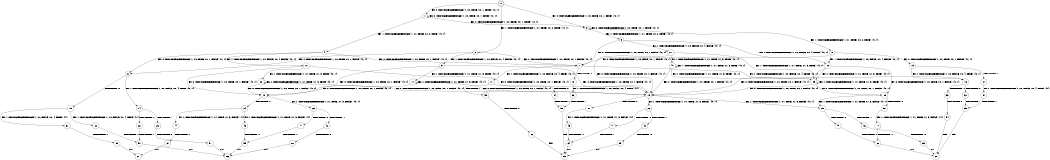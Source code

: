 digraph BCG {
size = "7, 10.5";
center = TRUE;
node [shape = circle];
0 [peripheries = 2];
0 -> 1 [label = "EX !0 !ATOMIC_EXCH_BRANCH (1, +0, TRUE, +0, 1, TRUE) !{0, 1}"];
0 -> 2 [label = "EX !1 !ATOMIC_EXCH_BRANCH (1, +1, TRUE, +0, 2, TRUE) !{0, 1}"];
0 -> 3 [label = "EX !0 !ATOMIC_EXCH_BRANCH (1, +0, TRUE, +0, 1, TRUE) !{0, 1}"];
1 -> 1 [label = "EX !0 !ATOMIC_EXCH_BRANCH (1, +0, TRUE, +0, 1, TRUE) !{0, 1}"];
1 -> 4 [label = "EX !1 !ATOMIC_EXCH_BRANCH (1, +1, TRUE, +0, 2, TRUE) !{0, 1}"];
1 -> 3 [label = "EX !0 !ATOMIC_EXCH_BRANCH (1, +0, TRUE, +0, 1, TRUE) !{0, 1}"];
2 -> 5 [label = "EX !1 !ATOMIC_EXCH_BRANCH (1, +0, FALSE, +0, 4, FALSE) !{0, 1}"];
2 -> 6 [label = "EX !0 !ATOMIC_EXCH_BRANCH (1, +0, TRUE, +0, 1, FALSE) !{0, 1}"];
2 -> 7 [label = "EX !0 !ATOMIC_EXCH_BRANCH (1, +0, TRUE, +0, 1, FALSE) !{0, 1}"];
3 -> 8 [label = "EX !1 !ATOMIC_EXCH_BRANCH (1, +1, TRUE, +0, 2, TRUE) !{0, 1}"];
3 -> 3 [label = "EX !0 !ATOMIC_EXCH_BRANCH (1, +0, TRUE, +0, 1, TRUE) !{0, 1}"];
3 -> 9 [label = "EX !1 !ATOMIC_EXCH_BRANCH (1, +1, TRUE, +0, 2, TRUE) !{0, 1}"];
4 -> 6 [label = "EX !0 !ATOMIC_EXCH_BRANCH (1, +0, TRUE, +0, 1, FALSE) !{0, 1}"];
4 -> 10 [label = "EX !1 !ATOMIC_EXCH_BRANCH (1, +0, FALSE, +0, 4, FALSE) !{0, 1}"];
4 -> 7 [label = "EX !0 !ATOMIC_EXCH_BRANCH (1, +0, TRUE, +0, 1, FALSE) !{0, 1}"];
5 -> 11 [label = "EX !1 !ATOMIC_EXCH_BRANCH (1, +1, TRUE, +1, 3, TRUE) !{0, 1}"];
5 -> 12 [label = "EX !0 !ATOMIC_EXCH_BRANCH (1, +0, TRUE, +0, 1, FALSE) !{0, 1}"];
5 -> 13 [label = "EX !0 !ATOMIC_EXCH_BRANCH (1, +0, TRUE, +0, 1, FALSE) !{0, 1}"];
6 -> 14 [label = "EX !1 !ATOMIC_EXCH_BRANCH (1, +0, FALSE, +0, 4, TRUE) !{0, 1}"];
6 -> 15 [label = "TERMINATE !0"];
7 -> 16 [label = "EX !1 !ATOMIC_EXCH_BRANCH (1, +0, FALSE, +0, 4, TRUE) !{0, 1}"];
7 -> 17 [label = "EX !1 !ATOMIC_EXCH_BRANCH (1, +0, FALSE, +0, 4, TRUE) !{0, 1}"];
7 -> 18 [label = "TERMINATE !0"];
8 -> 19 [label = "EX !0 !ATOMIC_EXCH_BRANCH (1, +0, TRUE, +0, 1, FALSE) !{0, 1}"];
8 -> 20 [label = "EX !1 !ATOMIC_EXCH_BRANCH (1, +0, FALSE, +0, 4, FALSE) !{0, 1}"];
8 -> 7 [label = "EX !0 !ATOMIC_EXCH_BRANCH (1, +0, TRUE, +0, 1, FALSE) !{0, 1}"];
9 -> 20 [label = "EX !1 !ATOMIC_EXCH_BRANCH (1, +0, FALSE, +0, 4, FALSE) !{0, 1}"];
9 -> 7 [label = "EX !0 !ATOMIC_EXCH_BRANCH (1, +0, TRUE, +0, 1, FALSE) !{0, 1}"];
9 -> 21 [label = "EX !1 !ATOMIC_EXCH_BRANCH (1, +0, FALSE, +0, 4, FALSE) !{0, 1}"];
10 -> 12 [label = "EX !0 !ATOMIC_EXCH_BRANCH (1, +0, TRUE, +0, 1, FALSE) !{0, 1}"];
10 -> 22 [label = "EX !1 !ATOMIC_EXCH_BRANCH (1, +1, TRUE, +1, 3, TRUE) !{0, 1}"];
10 -> 13 [label = "EX !0 !ATOMIC_EXCH_BRANCH (1, +0, TRUE, +0, 1, FALSE) !{0, 1}"];
11 -> 11 [label = "EX !1 !ATOMIC_EXCH_BRANCH (1, +1, TRUE, +1, 3, TRUE) !{0, 1}"];
11 -> 12 [label = "EX !0 !ATOMIC_EXCH_BRANCH (1, +0, TRUE, +0, 1, FALSE) !{0, 1}"];
11 -> 13 [label = "EX !0 !ATOMIC_EXCH_BRANCH (1, +0, TRUE, +0, 1, FALSE) !{0, 1}"];
12 -> 23 [label = "EX !1 !ATOMIC_EXCH_BRANCH (1, +1, TRUE, +1, 3, FALSE) !{0, 1}"];
12 -> 24 [label = "TERMINATE !0"];
13 -> 25 [label = "EX !1 !ATOMIC_EXCH_BRANCH (1, +1, TRUE, +1, 3, FALSE) !{0, 1}"];
13 -> 26 [label = "EX !1 !ATOMIC_EXCH_BRANCH (1, +1, TRUE, +1, 3, FALSE) !{0, 1}"];
13 -> 27 [label = "TERMINATE !0"];
14 -> 28 [label = "TERMINATE !0"];
14 -> 29 [label = "TERMINATE !1"];
15 -> 30 [label = "EX !1 !ATOMIC_EXCH_BRANCH (1, +0, FALSE, +0, 4, TRUE) !{1}"];
15 -> 31 [label = "EX !1 !ATOMIC_EXCH_BRANCH (1, +0, FALSE, +0, 4, TRUE) !{1}"];
16 -> 32 [label = "TERMINATE !0"];
16 -> 33 [label = "TERMINATE !1"];
17 -> 34 [label = "TERMINATE !0"];
17 -> 35 [label = "TERMINATE !1"];
18 -> 36 [label = "EX !1 !ATOMIC_EXCH_BRANCH (1, +0, FALSE, +0, 4, TRUE) !{1}"];
19 -> 16 [label = "EX !1 !ATOMIC_EXCH_BRANCH (1, +0, FALSE, +0, 4, TRUE) !{0, 1}"];
19 -> 37 [label = "TERMINATE !0"];
20 -> 38 [label = "EX !0 !ATOMIC_EXCH_BRANCH (1, +0, TRUE, +0, 1, FALSE) !{0, 1}"];
20 -> 39 [label = "EX !1 !ATOMIC_EXCH_BRANCH (1, +1, TRUE, +1, 3, TRUE) !{0, 1}"];
20 -> 13 [label = "EX !0 !ATOMIC_EXCH_BRANCH (1, +0, TRUE, +0, 1, FALSE) !{0, 1}"];
21 -> 39 [label = "EX !1 !ATOMIC_EXCH_BRANCH (1, +1, TRUE, +1, 3, TRUE) !{0, 1}"];
21 -> 13 [label = "EX !0 !ATOMIC_EXCH_BRANCH (1, +0, TRUE, +0, 1, FALSE) !{0, 1}"];
21 -> 40 [label = "EX !1 !ATOMIC_EXCH_BRANCH (1, +1, TRUE, +1, 3, TRUE) !{0, 1}"];
22 -> 12 [label = "EX !0 !ATOMIC_EXCH_BRANCH (1, +0, TRUE, +0, 1, FALSE) !{0, 1}"];
22 -> 22 [label = "EX !1 !ATOMIC_EXCH_BRANCH (1, +1, TRUE, +1, 3, TRUE) !{0, 1}"];
22 -> 13 [label = "EX !0 !ATOMIC_EXCH_BRANCH (1, +0, TRUE, +0, 1, FALSE) !{0, 1}"];
23 -> 41 [label = "TERMINATE !0"];
23 -> 42 [label = "TERMINATE !1"];
24 -> 43 [label = "EX !1 !ATOMIC_EXCH_BRANCH (1, +1, TRUE, +1, 3, FALSE) !{1}"];
24 -> 44 [label = "EX !1 !ATOMIC_EXCH_BRANCH (1, +1, TRUE, +1, 3, FALSE) !{1}"];
25 -> 45 [label = "TERMINATE !0"];
25 -> 46 [label = "TERMINATE !1"];
26 -> 47 [label = "TERMINATE !0"];
26 -> 48 [label = "TERMINATE !1"];
27 -> 49 [label = "EX !1 !ATOMIC_EXCH_BRANCH (1, +1, TRUE, +1, 3, FALSE) !{1}"];
28 -> 50 [label = "TERMINATE !1"];
29 -> 51 [label = "TERMINATE !0"];
30 -> 50 [label = "TERMINATE !1"];
31 -> 52 [label = "TERMINATE !1"];
32 -> 53 [label = "TERMINATE !1"];
33 -> 54 [label = "TERMINATE !0"];
34 -> 55 [label = "TERMINATE !1"];
35 -> 56 [label = "TERMINATE !0"];
36 -> 55 [label = "TERMINATE !1"];
37 -> 57 [label = "EX !1 !ATOMIC_EXCH_BRANCH (1, +0, FALSE, +0, 4, TRUE) !{1}"];
38 -> 25 [label = "EX !1 !ATOMIC_EXCH_BRANCH (1, +1, TRUE, +1, 3, FALSE) !{0, 1}"];
38 -> 58 [label = "TERMINATE !0"];
39 -> 38 [label = "EX !0 !ATOMIC_EXCH_BRANCH (1, +0, TRUE, +0, 1, FALSE) !{0, 1}"];
39 -> 39 [label = "EX !1 !ATOMIC_EXCH_BRANCH (1, +1, TRUE, +1, 3, TRUE) !{0, 1}"];
39 -> 13 [label = "EX !0 !ATOMIC_EXCH_BRANCH (1, +0, TRUE, +0, 1, FALSE) !{0, 1}"];
40 -> 39 [label = "EX !1 !ATOMIC_EXCH_BRANCH (1, +1, TRUE, +1, 3, TRUE) !{0, 1}"];
40 -> 13 [label = "EX !0 !ATOMIC_EXCH_BRANCH (1, +0, TRUE, +0, 1, FALSE) !{0, 1}"];
40 -> 40 [label = "EX !1 !ATOMIC_EXCH_BRANCH (1, +1, TRUE, +1, 3, TRUE) !{0, 1}"];
41 -> 59 [label = "TERMINATE !1"];
42 -> 60 [label = "TERMINATE !0"];
43 -> 59 [label = "TERMINATE !1"];
44 -> 61 [label = "TERMINATE !1"];
45 -> 62 [label = "TERMINATE !1"];
46 -> 63 [label = "TERMINATE !0"];
47 -> 64 [label = "TERMINATE !1"];
48 -> 65 [label = "TERMINATE !0"];
49 -> 64 [label = "TERMINATE !1"];
50 -> 66 [label = "exit"];
51 -> 66 [label = "exit"];
52 -> 67 [label = "exit"];
53 -> 68 [label = "exit"];
54 -> 68 [label = "exit"];
55 -> 69 [label = "exit"];
56 -> 69 [label = "exit"];
57 -> 53 [label = "TERMINATE !1"];
58 -> 70 [label = "EX !1 !ATOMIC_EXCH_BRANCH (1, +1, TRUE, +1, 3, FALSE) !{1}"];
59 -> 66 [label = "exit"];
60 -> 66 [label = "exit"];
61 -> 67 [label = "exit"];
62 -> 68 [label = "exit"];
63 -> 68 [label = "exit"];
64 -> 69 [label = "exit"];
65 -> 69 [label = "exit"];
70 -> 62 [label = "TERMINATE !1"];
}
